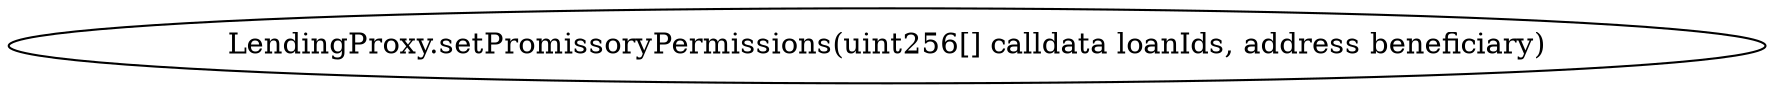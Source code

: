digraph "" {
	graph [bb="0,0,710.74,36"];
	node [label="\N"];
	"LendingProxy.setPromissoryPermissions(uint256[] calldata loanIds, address beneficiary)"	 [height=0.5,
		pos="355.37,18",
		width=9.8714];
}
digraph "" {
	graph [bb="0,0,710.74,36"];
	node [label="\N"];
	"LendingProxy.setPromissoryPermissions(uint256[] calldata loanIds, address beneficiary)"	 [height=0.5,
		pos="355.37,18",
		width=9.8714];
}
